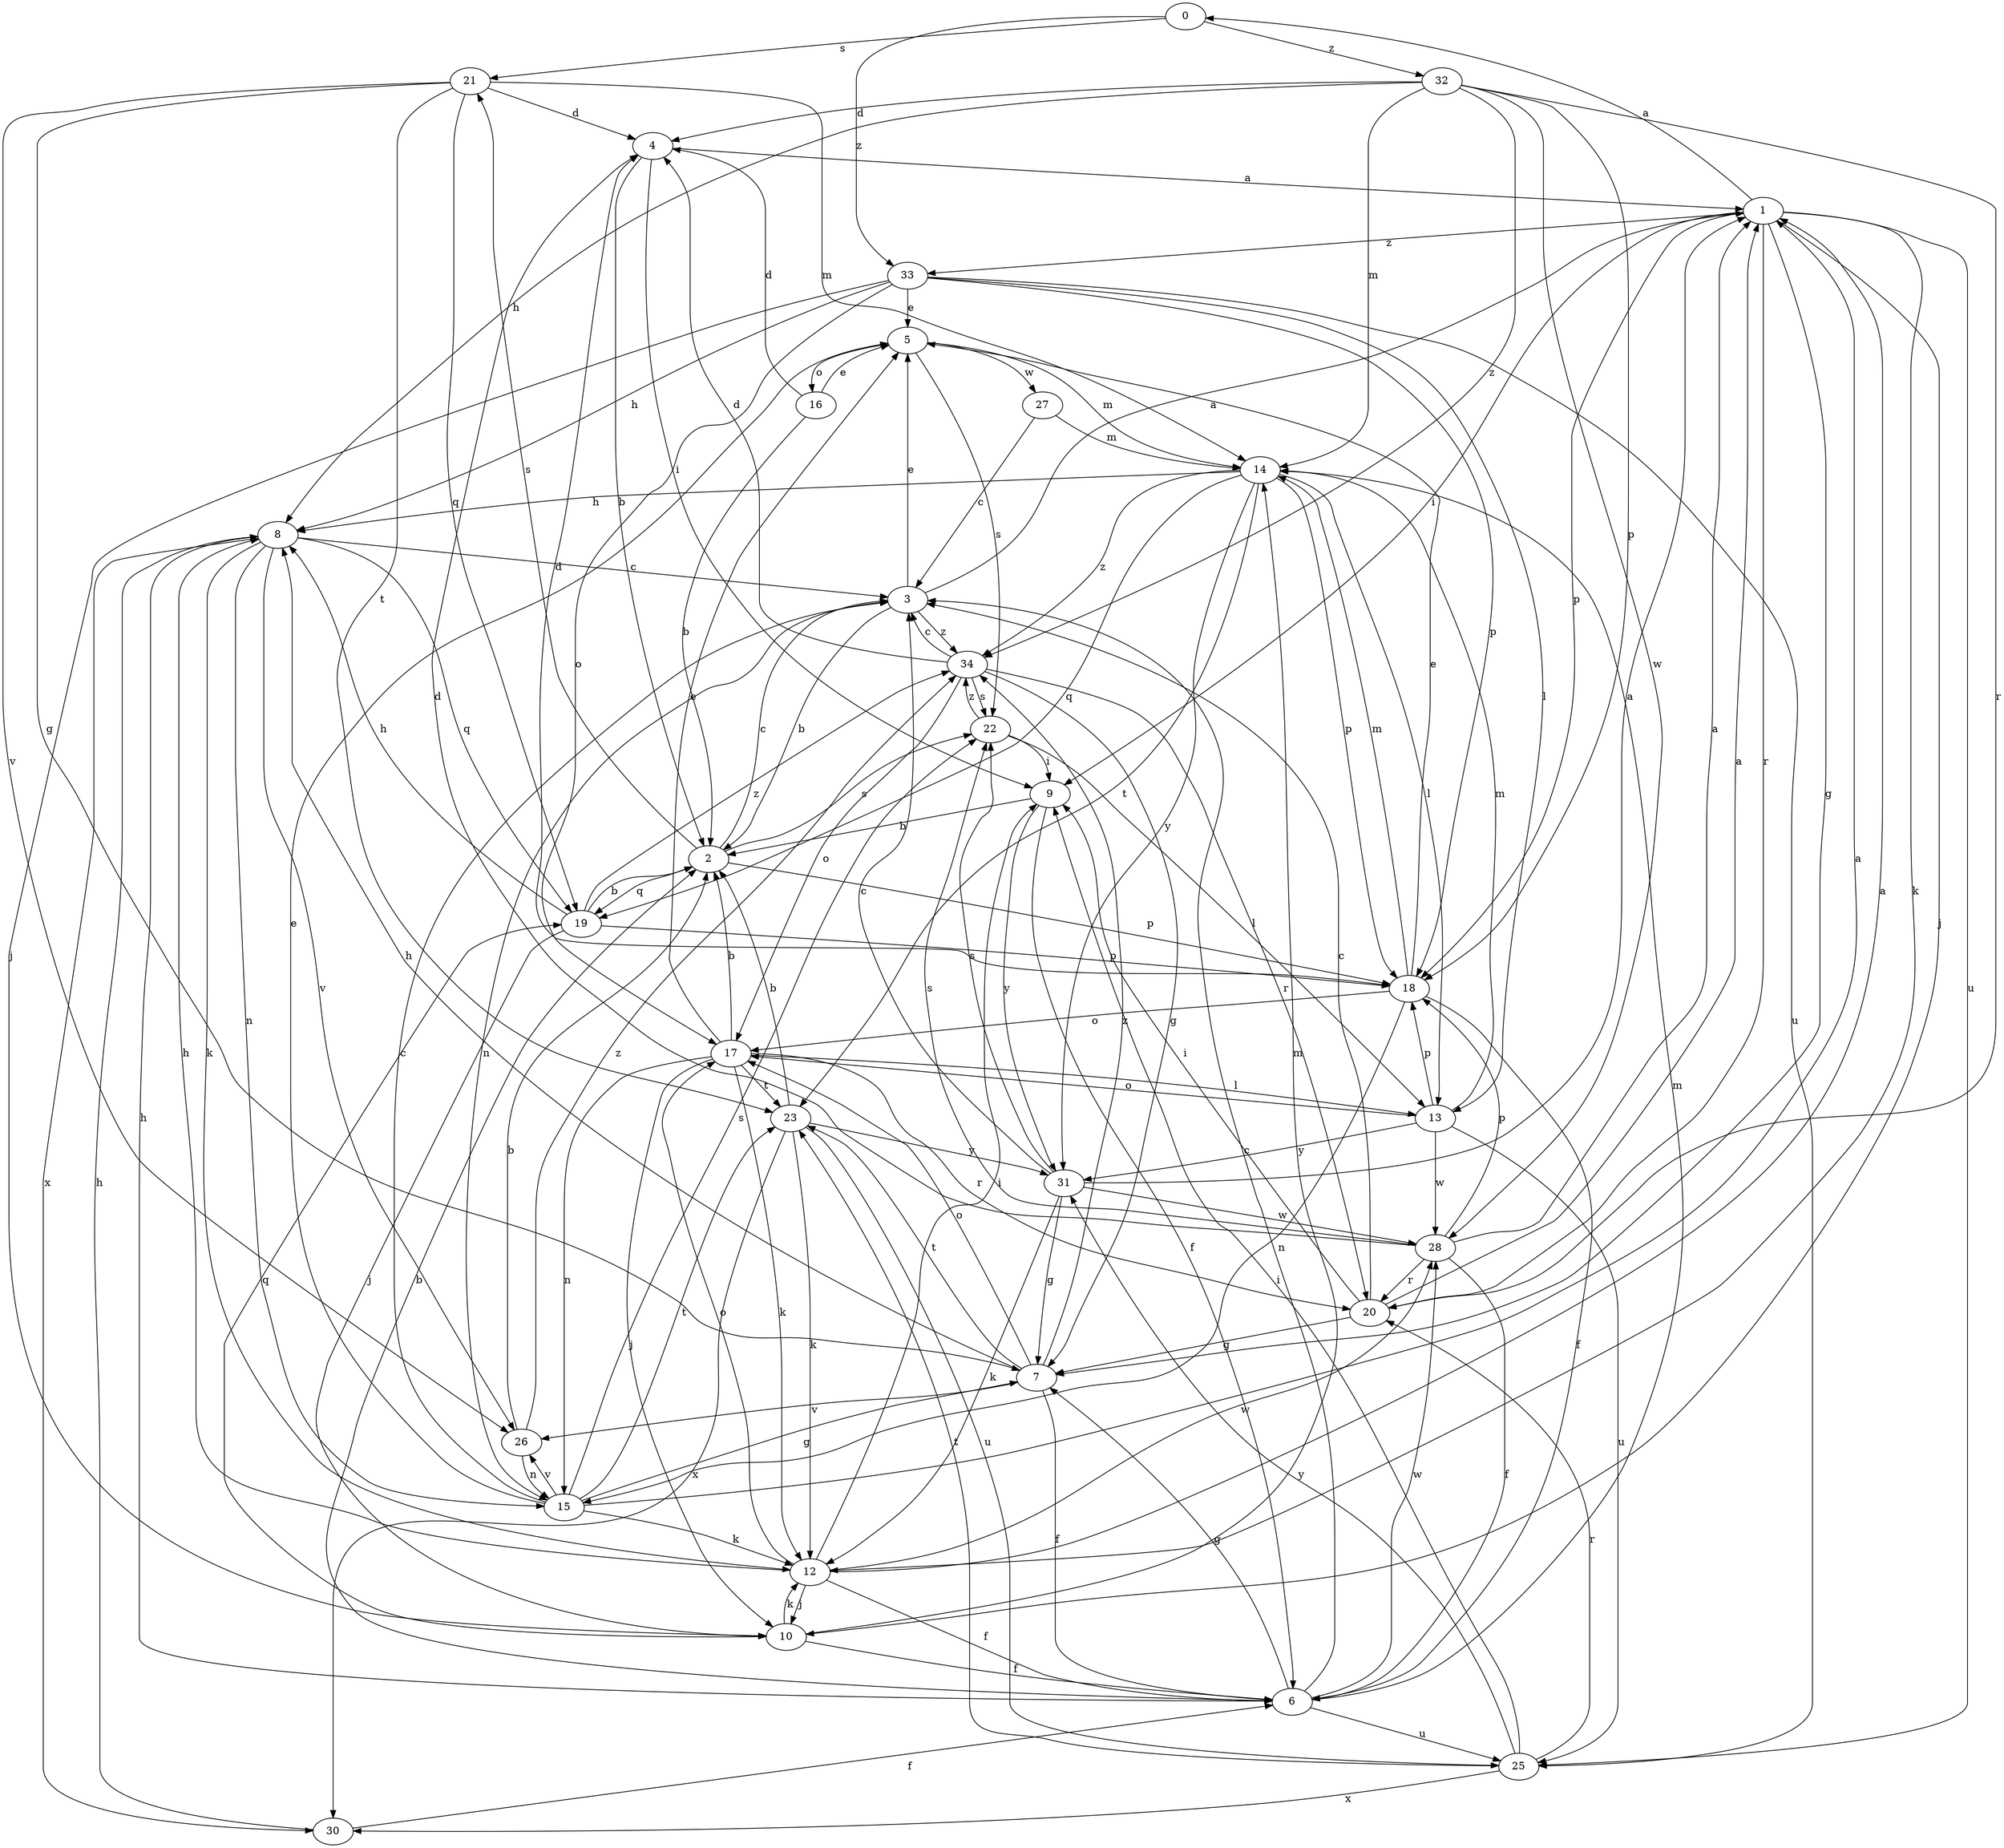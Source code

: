 strict digraph  {
0;
1;
2;
3;
4;
5;
6;
7;
8;
9;
10;
12;
13;
14;
15;
16;
17;
18;
19;
20;
21;
22;
23;
25;
26;
27;
28;
30;
31;
32;
33;
34;
0 -> 21  [label=s];
0 -> 32  [label=z];
0 -> 33  [label=z];
1 -> 0  [label=a];
1 -> 7  [label=g];
1 -> 9  [label=i];
1 -> 10  [label=j];
1 -> 12  [label=k];
1 -> 18  [label=p];
1 -> 20  [label=r];
1 -> 25  [label=u];
1 -> 33  [label=z];
2 -> 3  [label=c];
2 -> 18  [label=p];
2 -> 19  [label=q];
2 -> 21  [label=s];
2 -> 22  [label=s];
3 -> 1  [label=a];
3 -> 2  [label=b];
3 -> 5  [label=e];
3 -> 15  [label=n];
3 -> 34  [label=z];
4 -> 1  [label=a];
4 -> 2  [label=b];
4 -> 9  [label=i];
5 -> 14  [label=m];
5 -> 16  [label=o];
5 -> 22  [label=s];
5 -> 27  [label=w];
6 -> 2  [label=b];
6 -> 3  [label=c];
6 -> 7  [label=g];
6 -> 8  [label=h];
6 -> 14  [label=m];
6 -> 25  [label=u];
6 -> 28  [label=w];
7 -> 6  [label=f];
7 -> 8  [label=h];
7 -> 17  [label=o];
7 -> 23  [label=t];
7 -> 26  [label=v];
7 -> 34  [label=z];
8 -> 3  [label=c];
8 -> 12  [label=k];
8 -> 15  [label=n];
8 -> 19  [label=q];
8 -> 26  [label=v];
8 -> 30  [label=x];
9 -> 2  [label=b];
9 -> 6  [label=f];
9 -> 31  [label=y];
10 -> 6  [label=f];
10 -> 12  [label=k];
10 -> 14  [label=m];
10 -> 19  [label=q];
12 -> 1  [label=a];
12 -> 6  [label=f];
12 -> 8  [label=h];
12 -> 9  [label=i];
12 -> 10  [label=j];
12 -> 17  [label=o];
12 -> 28  [label=w];
13 -> 14  [label=m];
13 -> 17  [label=o];
13 -> 18  [label=p];
13 -> 25  [label=u];
13 -> 28  [label=w];
13 -> 31  [label=y];
14 -> 8  [label=h];
14 -> 13  [label=l];
14 -> 18  [label=p];
14 -> 19  [label=q];
14 -> 23  [label=t];
14 -> 31  [label=y];
14 -> 34  [label=z];
15 -> 1  [label=a];
15 -> 3  [label=c];
15 -> 5  [label=e];
15 -> 7  [label=g];
15 -> 12  [label=k];
15 -> 22  [label=s];
15 -> 23  [label=t];
15 -> 26  [label=v];
16 -> 2  [label=b];
16 -> 4  [label=d];
16 -> 5  [label=e];
17 -> 2  [label=b];
17 -> 5  [label=e];
17 -> 10  [label=j];
17 -> 12  [label=k];
17 -> 13  [label=l];
17 -> 15  [label=n];
17 -> 20  [label=r];
17 -> 23  [label=t];
18 -> 4  [label=d];
18 -> 5  [label=e];
18 -> 6  [label=f];
18 -> 14  [label=m];
18 -> 15  [label=n];
18 -> 17  [label=o];
19 -> 2  [label=b];
19 -> 8  [label=h];
19 -> 10  [label=j];
19 -> 18  [label=p];
19 -> 34  [label=z];
20 -> 1  [label=a];
20 -> 3  [label=c];
20 -> 7  [label=g];
20 -> 9  [label=i];
21 -> 4  [label=d];
21 -> 7  [label=g];
21 -> 14  [label=m];
21 -> 19  [label=q];
21 -> 23  [label=t];
21 -> 26  [label=v];
22 -> 9  [label=i];
22 -> 13  [label=l];
22 -> 34  [label=z];
23 -> 2  [label=b];
23 -> 12  [label=k];
23 -> 25  [label=u];
23 -> 30  [label=x];
23 -> 31  [label=y];
25 -> 9  [label=i];
25 -> 20  [label=r];
25 -> 23  [label=t];
25 -> 30  [label=x];
25 -> 31  [label=y];
26 -> 2  [label=b];
26 -> 15  [label=n];
26 -> 34  [label=z];
27 -> 3  [label=c];
27 -> 14  [label=m];
28 -> 1  [label=a];
28 -> 4  [label=d];
28 -> 6  [label=f];
28 -> 18  [label=p];
28 -> 20  [label=r];
28 -> 22  [label=s];
30 -> 6  [label=f];
30 -> 8  [label=h];
31 -> 1  [label=a];
31 -> 3  [label=c];
31 -> 7  [label=g];
31 -> 12  [label=k];
31 -> 22  [label=s];
31 -> 28  [label=w];
32 -> 4  [label=d];
32 -> 8  [label=h];
32 -> 14  [label=m];
32 -> 18  [label=p];
32 -> 20  [label=r];
32 -> 28  [label=w];
32 -> 34  [label=z];
33 -> 5  [label=e];
33 -> 8  [label=h];
33 -> 10  [label=j];
33 -> 13  [label=l];
33 -> 17  [label=o];
33 -> 18  [label=p];
33 -> 25  [label=u];
34 -> 3  [label=c];
34 -> 4  [label=d];
34 -> 7  [label=g];
34 -> 17  [label=o];
34 -> 20  [label=r];
34 -> 22  [label=s];
}
